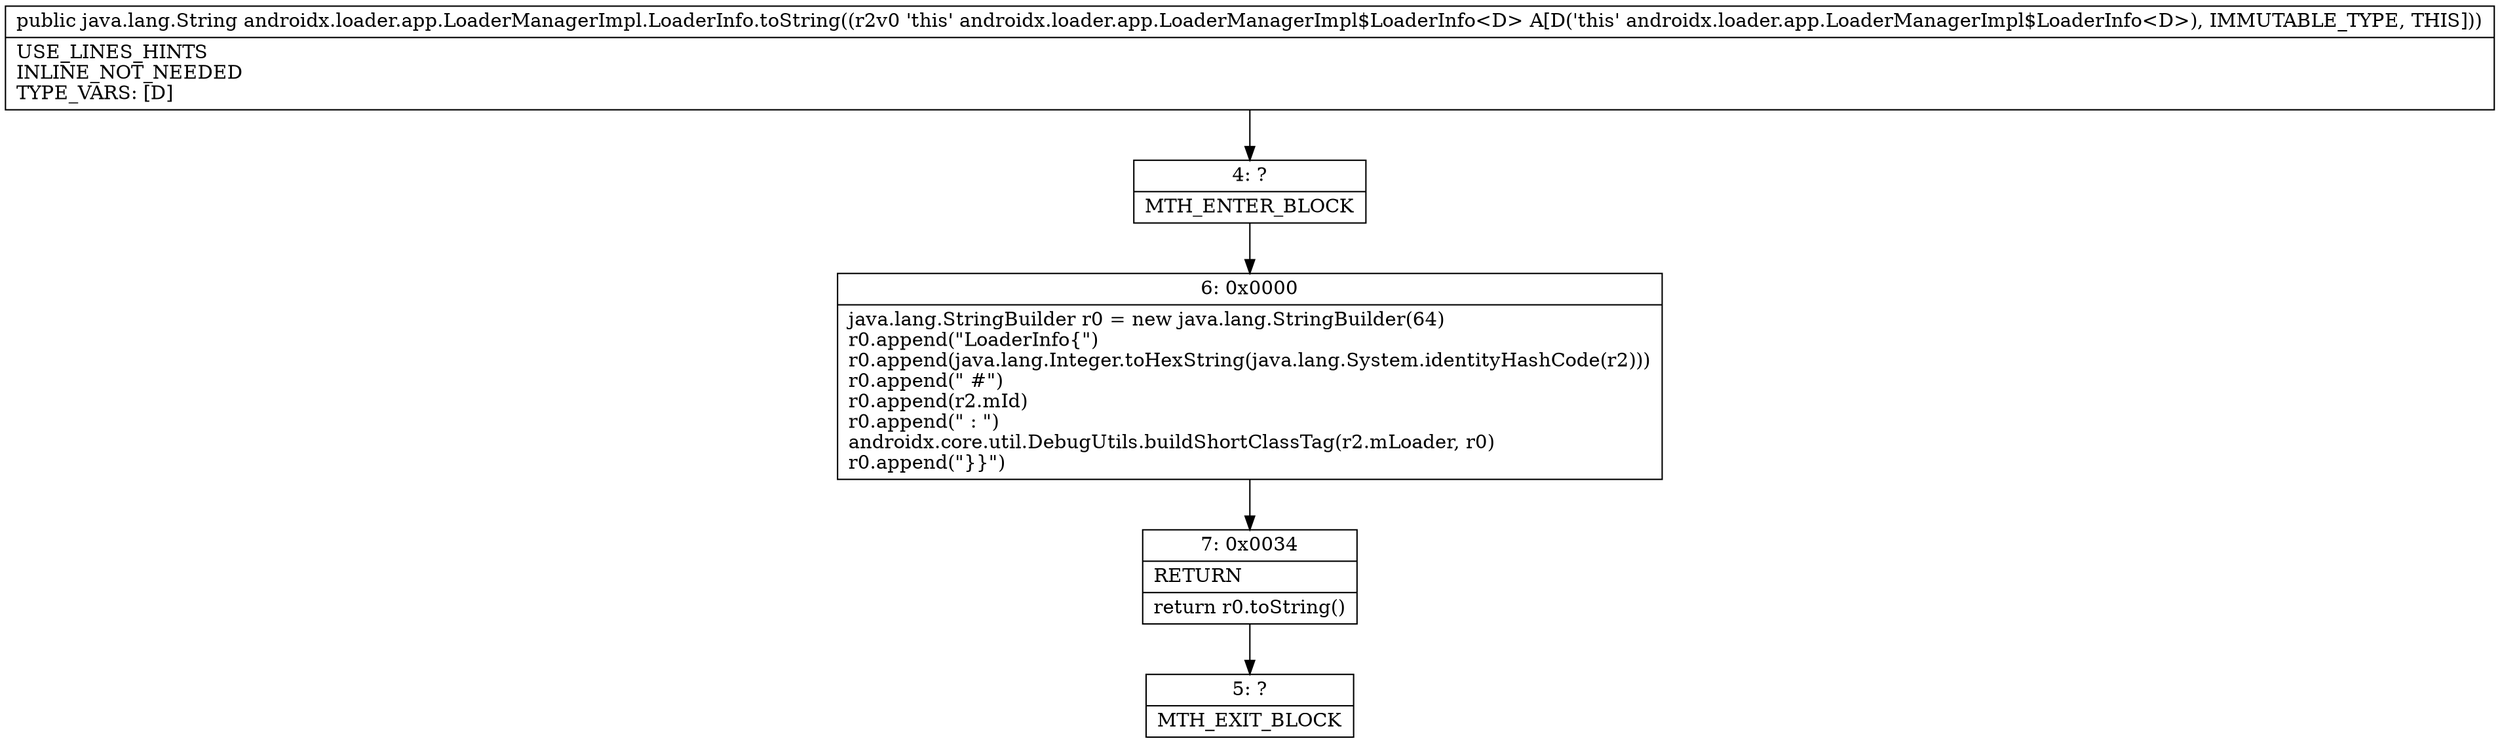 digraph "CFG forandroidx.loader.app.LoaderManagerImpl.LoaderInfo.toString()Ljava\/lang\/String;" {
Node_4 [shape=record,label="{4\:\ ?|MTH_ENTER_BLOCK\l}"];
Node_6 [shape=record,label="{6\:\ 0x0000|java.lang.StringBuilder r0 = new java.lang.StringBuilder(64)\lr0.append(\"LoaderInfo\{\")\lr0.append(java.lang.Integer.toHexString(java.lang.System.identityHashCode(r2)))\lr0.append(\" #\")\lr0.append(r2.mId)\lr0.append(\" : \")\landroidx.core.util.DebugUtils.buildShortClassTag(r2.mLoader, r0)\lr0.append(\"\}\}\")\l}"];
Node_7 [shape=record,label="{7\:\ 0x0034|RETURN\l|return r0.toString()\l}"];
Node_5 [shape=record,label="{5\:\ ?|MTH_EXIT_BLOCK\l}"];
MethodNode[shape=record,label="{public java.lang.String androidx.loader.app.LoaderManagerImpl.LoaderInfo.toString((r2v0 'this' androidx.loader.app.LoaderManagerImpl$LoaderInfo\<D\> A[D('this' androidx.loader.app.LoaderManagerImpl$LoaderInfo\<D\>), IMMUTABLE_TYPE, THIS]))  | USE_LINES_HINTS\lINLINE_NOT_NEEDED\lTYPE_VARS: [D]\l}"];
MethodNode -> Node_4;Node_4 -> Node_6;
Node_6 -> Node_7;
Node_7 -> Node_5;
}

